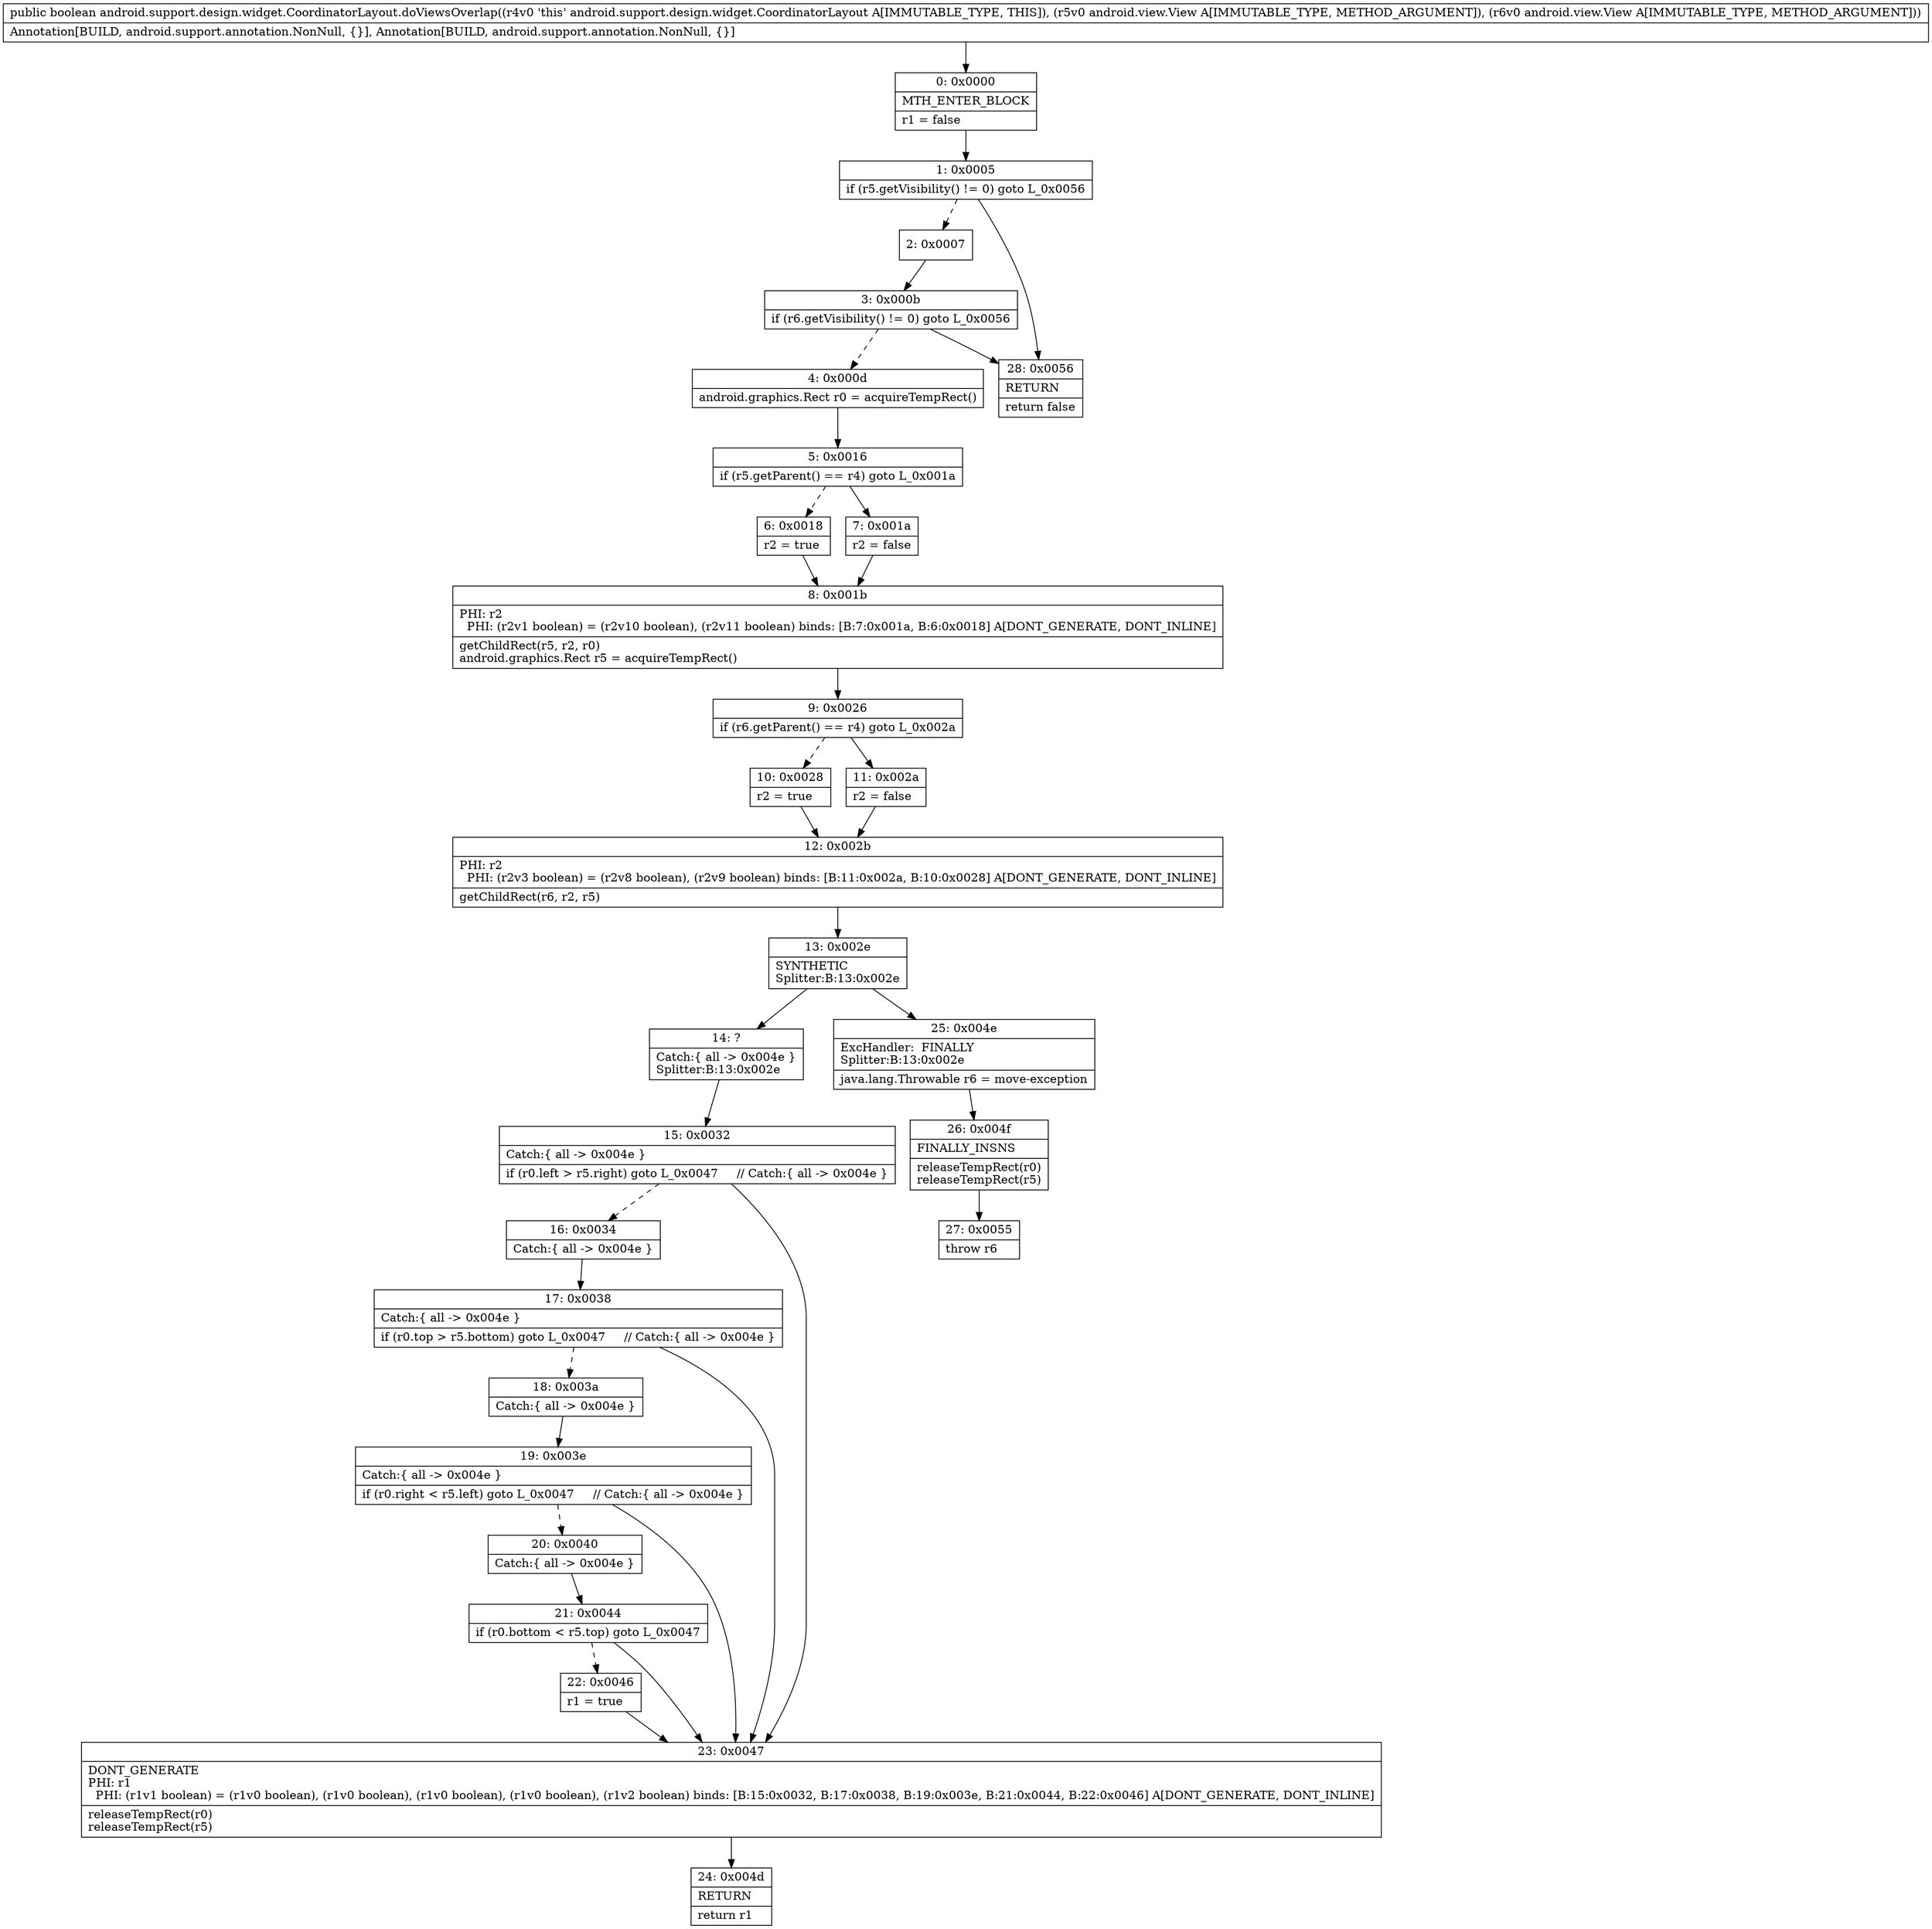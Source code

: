 digraph "CFG forandroid.support.design.widget.CoordinatorLayout.doViewsOverlap(Landroid\/view\/View;Landroid\/view\/View;)Z" {
Node_0 [shape=record,label="{0\:\ 0x0000|MTH_ENTER_BLOCK\l|r1 = false\l}"];
Node_1 [shape=record,label="{1\:\ 0x0005|if (r5.getVisibility() != 0) goto L_0x0056\l}"];
Node_2 [shape=record,label="{2\:\ 0x0007}"];
Node_3 [shape=record,label="{3\:\ 0x000b|if (r6.getVisibility() != 0) goto L_0x0056\l}"];
Node_4 [shape=record,label="{4\:\ 0x000d|android.graphics.Rect r0 = acquireTempRect()\l}"];
Node_5 [shape=record,label="{5\:\ 0x0016|if (r5.getParent() == r4) goto L_0x001a\l}"];
Node_6 [shape=record,label="{6\:\ 0x0018|r2 = true\l}"];
Node_7 [shape=record,label="{7\:\ 0x001a|r2 = false\l}"];
Node_8 [shape=record,label="{8\:\ 0x001b|PHI: r2 \l  PHI: (r2v1 boolean) = (r2v10 boolean), (r2v11 boolean) binds: [B:7:0x001a, B:6:0x0018] A[DONT_GENERATE, DONT_INLINE]\l|getChildRect(r5, r2, r0)\landroid.graphics.Rect r5 = acquireTempRect()\l}"];
Node_9 [shape=record,label="{9\:\ 0x0026|if (r6.getParent() == r4) goto L_0x002a\l}"];
Node_10 [shape=record,label="{10\:\ 0x0028|r2 = true\l}"];
Node_11 [shape=record,label="{11\:\ 0x002a|r2 = false\l}"];
Node_12 [shape=record,label="{12\:\ 0x002b|PHI: r2 \l  PHI: (r2v3 boolean) = (r2v8 boolean), (r2v9 boolean) binds: [B:11:0x002a, B:10:0x0028] A[DONT_GENERATE, DONT_INLINE]\l|getChildRect(r6, r2, r5)\l}"];
Node_13 [shape=record,label="{13\:\ 0x002e|SYNTHETIC\lSplitter:B:13:0x002e\l}"];
Node_14 [shape=record,label="{14\:\ ?|Catch:\{ all \-\> 0x004e \}\lSplitter:B:13:0x002e\l}"];
Node_15 [shape=record,label="{15\:\ 0x0032|Catch:\{ all \-\> 0x004e \}\l|if (r0.left \> r5.right) goto L_0x0047     \/\/ Catch:\{ all \-\> 0x004e \}\l}"];
Node_16 [shape=record,label="{16\:\ 0x0034|Catch:\{ all \-\> 0x004e \}\l}"];
Node_17 [shape=record,label="{17\:\ 0x0038|Catch:\{ all \-\> 0x004e \}\l|if (r0.top \> r5.bottom) goto L_0x0047     \/\/ Catch:\{ all \-\> 0x004e \}\l}"];
Node_18 [shape=record,label="{18\:\ 0x003a|Catch:\{ all \-\> 0x004e \}\l}"];
Node_19 [shape=record,label="{19\:\ 0x003e|Catch:\{ all \-\> 0x004e \}\l|if (r0.right \< r5.left) goto L_0x0047     \/\/ Catch:\{ all \-\> 0x004e \}\l}"];
Node_20 [shape=record,label="{20\:\ 0x0040|Catch:\{ all \-\> 0x004e \}\l}"];
Node_21 [shape=record,label="{21\:\ 0x0044|if (r0.bottom \< r5.top) goto L_0x0047\l}"];
Node_22 [shape=record,label="{22\:\ 0x0046|r1 = true\l}"];
Node_23 [shape=record,label="{23\:\ 0x0047|DONT_GENERATE\lPHI: r1 \l  PHI: (r1v1 boolean) = (r1v0 boolean), (r1v0 boolean), (r1v0 boolean), (r1v0 boolean), (r1v2 boolean) binds: [B:15:0x0032, B:17:0x0038, B:19:0x003e, B:21:0x0044, B:22:0x0046] A[DONT_GENERATE, DONT_INLINE]\l|releaseTempRect(r0)\lreleaseTempRect(r5)\l}"];
Node_24 [shape=record,label="{24\:\ 0x004d|RETURN\l|return r1\l}"];
Node_25 [shape=record,label="{25\:\ 0x004e|ExcHandler:  FINALLY\lSplitter:B:13:0x002e\l|java.lang.Throwable r6 = move\-exception\l}"];
Node_26 [shape=record,label="{26\:\ 0x004f|FINALLY_INSNS\l|releaseTempRect(r0)\lreleaseTempRect(r5)\l}"];
Node_27 [shape=record,label="{27\:\ 0x0055|throw r6\l}"];
Node_28 [shape=record,label="{28\:\ 0x0056|RETURN\l|return false\l}"];
MethodNode[shape=record,label="{public boolean android.support.design.widget.CoordinatorLayout.doViewsOverlap((r4v0 'this' android.support.design.widget.CoordinatorLayout A[IMMUTABLE_TYPE, THIS]), (r5v0 android.view.View A[IMMUTABLE_TYPE, METHOD_ARGUMENT]), (r6v0 android.view.View A[IMMUTABLE_TYPE, METHOD_ARGUMENT]))  | Annotation[BUILD, android.support.annotation.NonNull, \{\}], Annotation[BUILD, android.support.annotation.NonNull, \{\}]\l}"];
MethodNode -> Node_0;
Node_0 -> Node_1;
Node_1 -> Node_2[style=dashed];
Node_1 -> Node_28;
Node_2 -> Node_3;
Node_3 -> Node_4[style=dashed];
Node_3 -> Node_28;
Node_4 -> Node_5;
Node_5 -> Node_6[style=dashed];
Node_5 -> Node_7;
Node_6 -> Node_8;
Node_7 -> Node_8;
Node_8 -> Node_9;
Node_9 -> Node_10[style=dashed];
Node_9 -> Node_11;
Node_10 -> Node_12;
Node_11 -> Node_12;
Node_12 -> Node_13;
Node_13 -> Node_14;
Node_13 -> Node_25;
Node_14 -> Node_15;
Node_15 -> Node_16[style=dashed];
Node_15 -> Node_23;
Node_16 -> Node_17;
Node_17 -> Node_18[style=dashed];
Node_17 -> Node_23;
Node_18 -> Node_19;
Node_19 -> Node_20[style=dashed];
Node_19 -> Node_23;
Node_20 -> Node_21;
Node_21 -> Node_22[style=dashed];
Node_21 -> Node_23;
Node_22 -> Node_23;
Node_23 -> Node_24;
Node_25 -> Node_26;
Node_26 -> Node_27;
}

